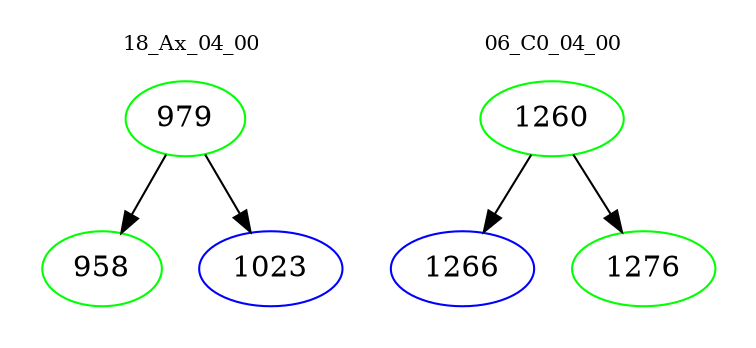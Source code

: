 digraph{
subgraph cluster_0 {
color = white
label = "18_Ax_04_00";
fontsize=10;
T0_979 [label="979", color="green"]
T0_979 -> T0_958 [color="black"]
T0_958 [label="958", color="green"]
T0_979 -> T0_1023 [color="black"]
T0_1023 [label="1023", color="blue"]
}
subgraph cluster_1 {
color = white
label = "06_C0_04_00";
fontsize=10;
T1_1260 [label="1260", color="green"]
T1_1260 -> T1_1266 [color="black"]
T1_1266 [label="1266", color="blue"]
T1_1260 -> T1_1276 [color="black"]
T1_1276 [label="1276", color="green"]
}
}
